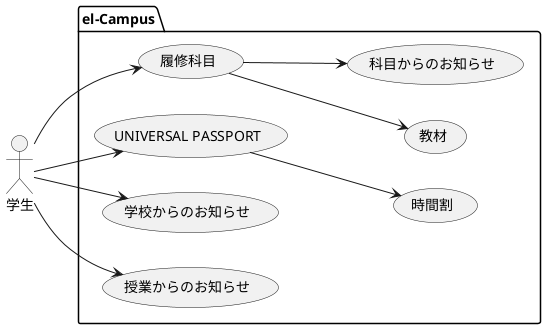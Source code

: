@startuml
left to right direction
package el-Campus{
    usecase "履修科目" as f1
    usecase "UNIVERSAL PASSPORT" as f2
    usecase "学校からのお知らせ"as f3
    usecase "授業からのお知らせ"as f4
    usecase "時間割" as f5
    usecase "教材" as f6
    usecase "科目からのお知らせ" as f7
}
:学生:-->(f1)
:学生:-->(f2)
:学生:-->(f3)
:学生:-->(f4)
:f2:-->(f5)
:f1:-->(f6)
:f1:-->(f7)
@enduml